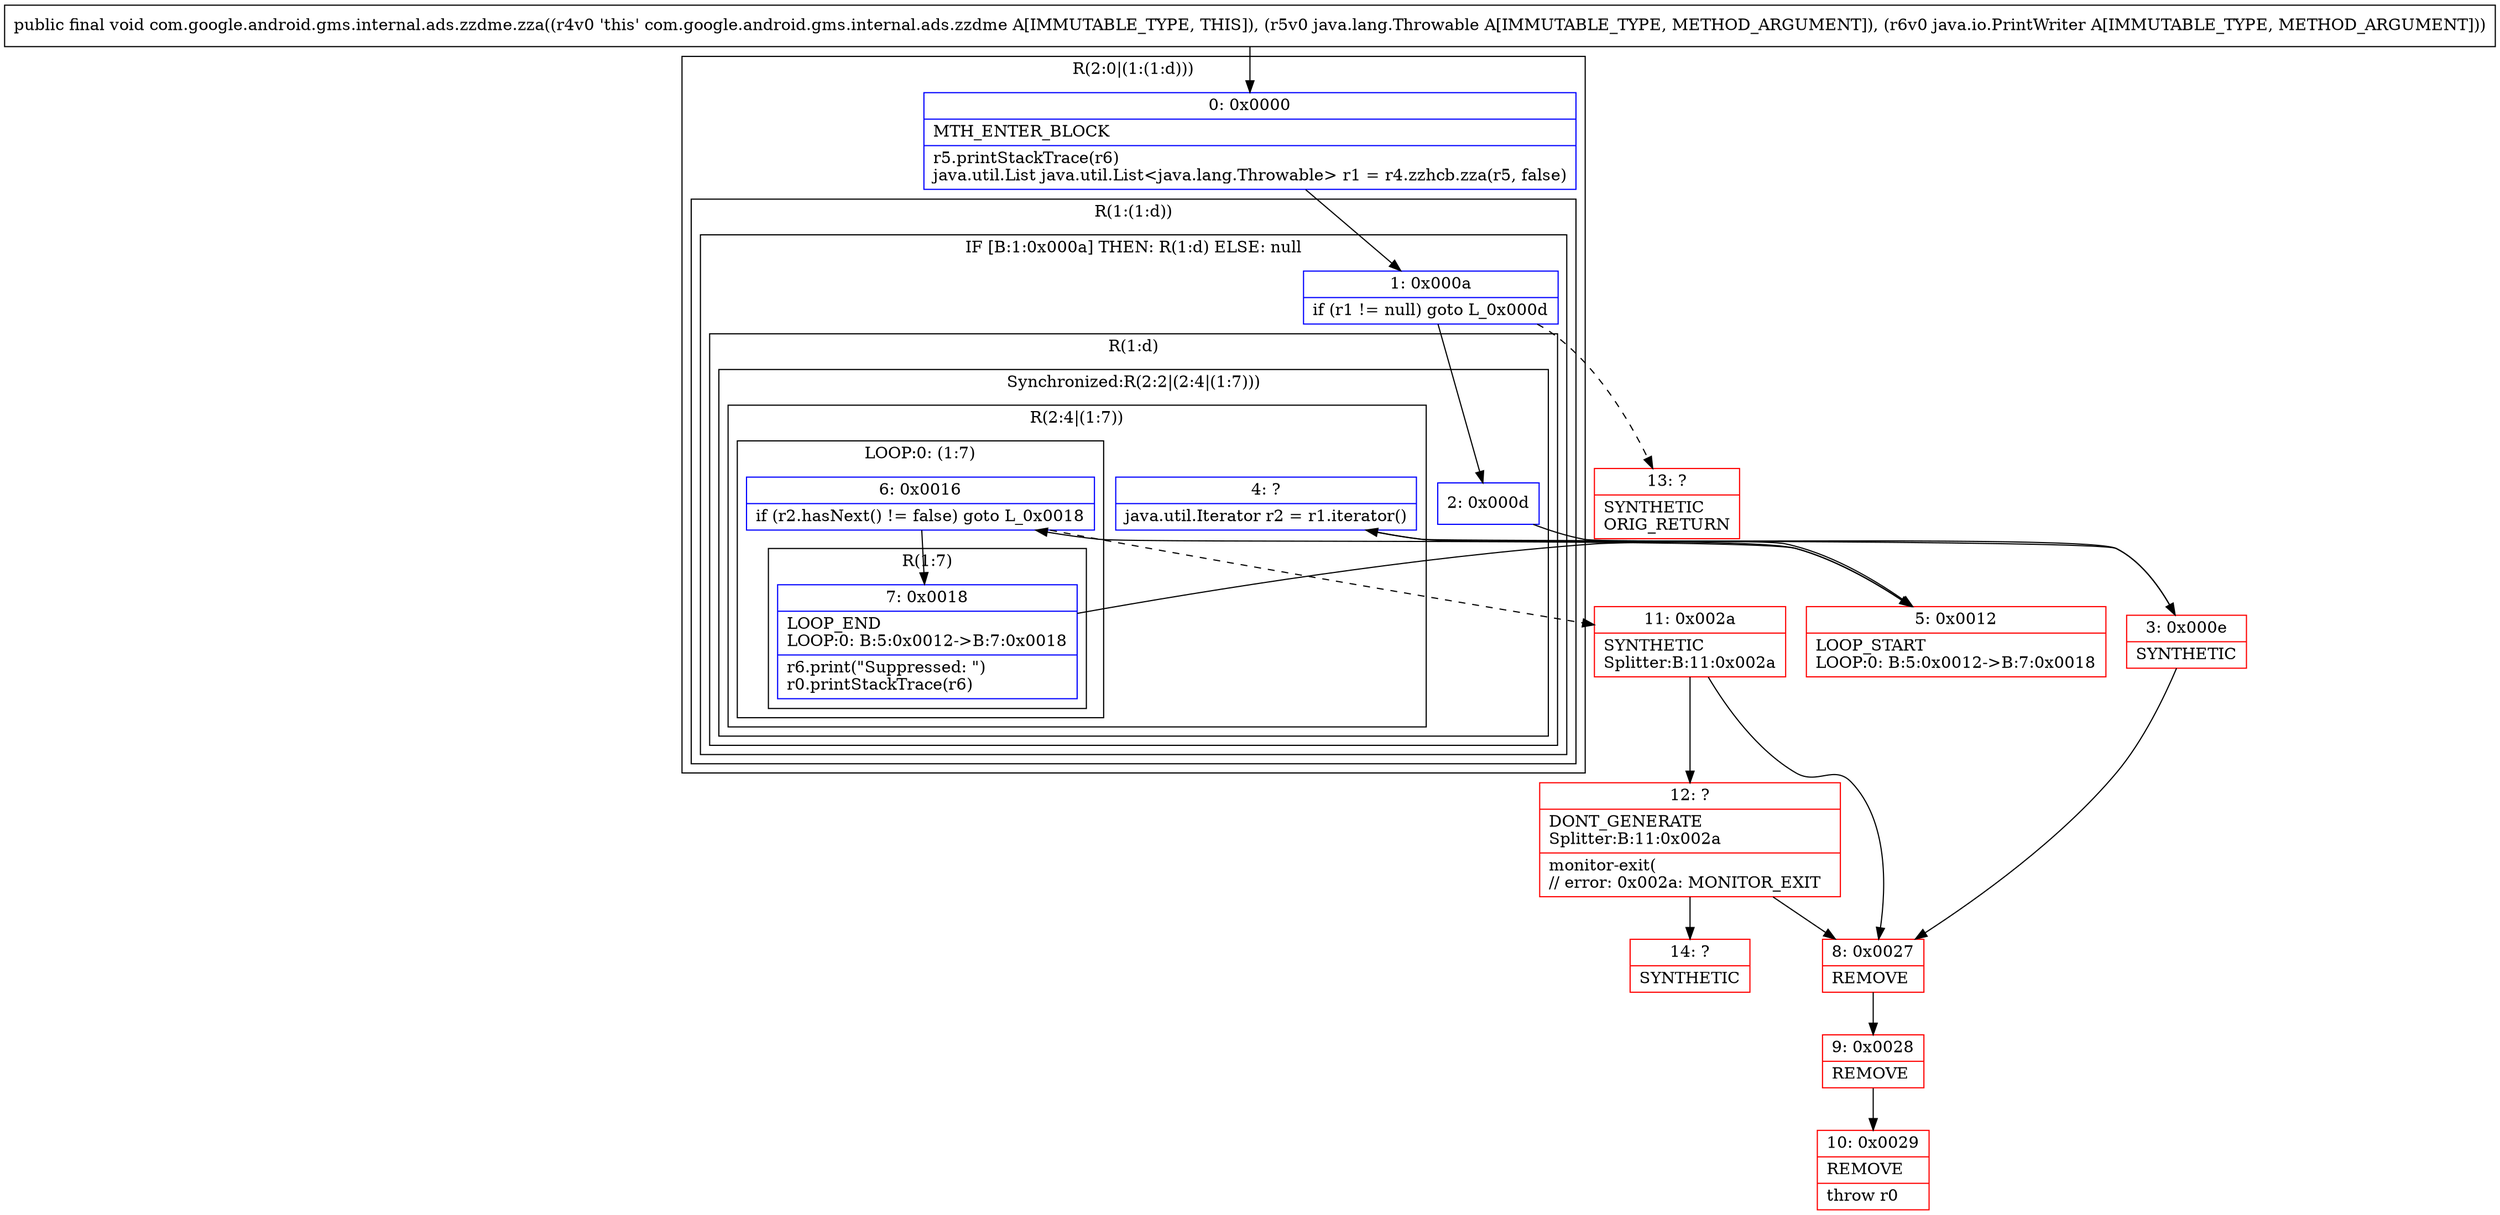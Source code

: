 digraph "CFG forcom.google.android.gms.internal.ads.zzdme.zza(Ljava\/lang\/Throwable;Ljava\/io\/PrintWriter;)V" {
subgraph cluster_Region_1761380688 {
label = "R(2:0|(1:(1:d)))";
node [shape=record,color=blue];
Node_0 [shape=record,label="{0\:\ 0x0000|MTH_ENTER_BLOCK\l|r5.printStackTrace(r6)\ljava.util.List java.util.List\<java.lang.Throwable\> r1 = r4.zzhcb.zza(r5, false)\l}"];
subgraph cluster_Region_115507669 {
label = "R(1:(1:d))";
node [shape=record,color=blue];
subgraph cluster_IfRegion_1375683454 {
label = "IF [B:1:0x000a] THEN: R(1:d) ELSE: null";
node [shape=record,color=blue];
Node_1 [shape=record,label="{1\:\ 0x000a|if (r1 != null) goto L_0x000d\l}"];
subgraph cluster_Region_231638422 {
label = "R(1:d)";
node [shape=record,color=blue];
subgraph cluster_SynchronizedRegion_1756879313 {
label = "Synchronized:R(2:2|(2:4|(1:7)))";
node [shape=record,color=blue];
Node_2 [shape=record,label="{2\:\ 0x000d}"];
subgraph cluster_Region_2084501039 {
label = "R(2:4|(1:7))";
node [shape=record,color=blue];
Node_4 [shape=record,label="{4\:\ ?|java.util.Iterator r2 = r1.iterator()\l}"];
subgraph cluster_LoopRegion_618419917 {
label = "LOOP:0: (1:7)";
node [shape=record,color=blue];
Node_6 [shape=record,label="{6\:\ 0x0016|if (r2.hasNext() != false) goto L_0x0018\l}"];
subgraph cluster_Region_245789345 {
label = "R(1:7)";
node [shape=record,color=blue];
Node_7 [shape=record,label="{7\:\ 0x0018|LOOP_END\lLOOP:0: B:5:0x0012\-\>B:7:0x0018\l|r6.print(\"Suppressed: \")\lr0.printStackTrace(r6)\l}"];
}
}
}
}
}
}
}
}
Node_3 [shape=record,color=red,label="{3\:\ 0x000e|SYNTHETIC\l}"];
Node_5 [shape=record,color=red,label="{5\:\ 0x0012|LOOP_START\lLOOP:0: B:5:0x0012\-\>B:7:0x0018\l}"];
Node_8 [shape=record,color=red,label="{8\:\ 0x0027|REMOVE\l}"];
Node_9 [shape=record,color=red,label="{9\:\ 0x0028|REMOVE\l}"];
Node_10 [shape=record,color=red,label="{10\:\ 0x0029|REMOVE\l|throw r0\l}"];
Node_11 [shape=record,color=red,label="{11\:\ 0x002a|SYNTHETIC\lSplitter:B:11:0x002a\l}"];
Node_12 [shape=record,color=red,label="{12\:\ ?|DONT_GENERATE\lSplitter:B:11:0x002a\l|monitor\-exit(\l\/\/ error: 0x002a: MONITOR_EXIT  \l}"];
Node_13 [shape=record,color=red,label="{13\:\ ?|SYNTHETIC\lORIG_RETURN\l}"];
Node_14 [shape=record,color=red,label="{14\:\ ?|SYNTHETIC\l}"];
MethodNode[shape=record,label="{public final void com.google.android.gms.internal.ads.zzdme.zza((r4v0 'this' com.google.android.gms.internal.ads.zzdme A[IMMUTABLE_TYPE, THIS]), (r5v0 java.lang.Throwable A[IMMUTABLE_TYPE, METHOD_ARGUMENT]), (r6v0 java.io.PrintWriter A[IMMUTABLE_TYPE, METHOD_ARGUMENT])) }"];
MethodNode -> Node_0;
Node_0 -> Node_1;
Node_1 -> Node_2;
Node_1 -> Node_13[style=dashed];
Node_2 -> Node_3;
Node_4 -> Node_5;
Node_6 -> Node_7;
Node_6 -> Node_11[style=dashed];
Node_7 -> Node_5;
Node_3 -> Node_4;
Node_3 -> Node_8;
Node_5 -> Node_6;
Node_8 -> Node_9;
Node_9 -> Node_10;
Node_11 -> Node_12;
Node_11 -> Node_8;
Node_12 -> Node_8;
Node_12 -> Node_14;
}

